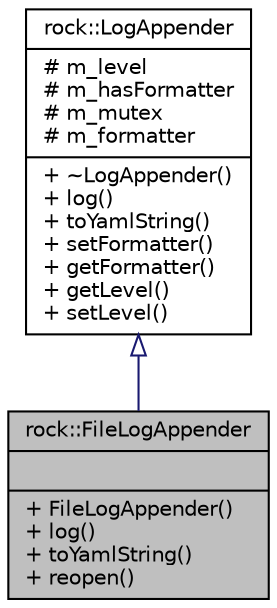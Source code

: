 digraph "rock::FileLogAppender"
{
 // LATEX_PDF_SIZE
  edge [fontname="Helvetica",fontsize="10",labelfontname="Helvetica",labelfontsize="10"];
  node [fontname="Helvetica",fontsize="10",shape=record];
  Node1 [label="{rock::FileLogAppender\n||+ FileLogAppender()\l+ log()\l+ toYamlString()\l+ reopen()\l}",height=0.2,width=0.4,color="black", fillcolor="grey75", style="filled", fontcolor="black",tooltip="输出到文件的Appender"];
  Node2 -> Node1 [dir="back",color="midnightblue",fontsize="10",style="solid",arrowtail="onormal",fontname="Helvetica"];
  Node2 [label="{rock::LogAppender\n|# m_level\l# m_hasFormatter\l# m_mutex\l# m_formatter\l|+ ~LogAppender()\l+ log()\l+ toYamlString()\l+ setFormatter()\l+ getFormatter()\l+ getLevel()\l+ setLevel()\l}",height=0.2,width=0.4,color="black", fillcolor="white", style="filled",URL="$classrock_1_1LogAppender.html",tooltip="日志输出目标"];
}
